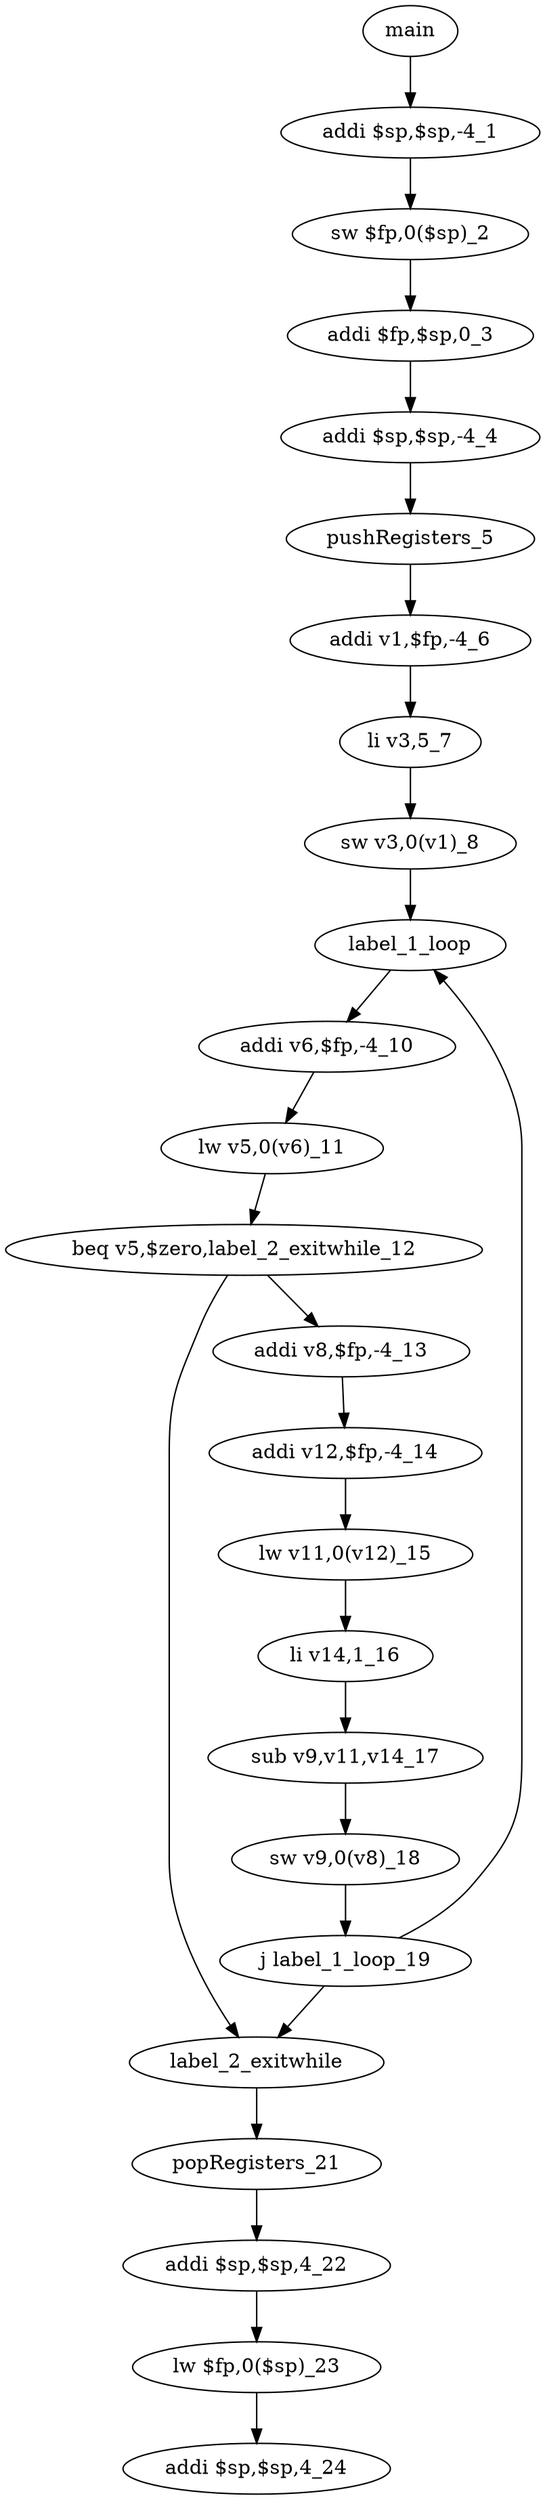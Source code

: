 digraph {
"main" -> "addi $sp,$sp,-4_1" -> "sw $fp,0($sp)_2" -> "addi $fp,$sp,0_3" -> "addi $sp,$sp,-4_4" -> "pushRegisters_5" -> "addi v1,$fp,-4_6" -> "li v3,5_7" -> "sw v3,0(v1)_8" -> "label_1_loop" -> "addi v6,$fp,-4_10" -> "lw v5,0(v6)_11" -> "beq v5,$zero,label_2_exitwhile_12" -> "addi v8,$fp,-4_13" -> "addi v12,$fp,-4_14" -> "lw v11,0(v12)_15" -> "li v14,1_16" -> "sub v9,v11,v14_17" -> "sw v9,0(v8)_18" -> "j label_1_loop_19" -> "label_2_exitwhile" -> "popRegisters_21" -> "addi $sp,$sp,4_22" -> "lw $fp,0($sp)_23" -> "addi $sp,$sp,4_24"
"beq v5,$zero,label_2_exitwhile_12" -> "label_2_exitwhile"
"j label_1_loop_19" -> "label_1_loop"
}
